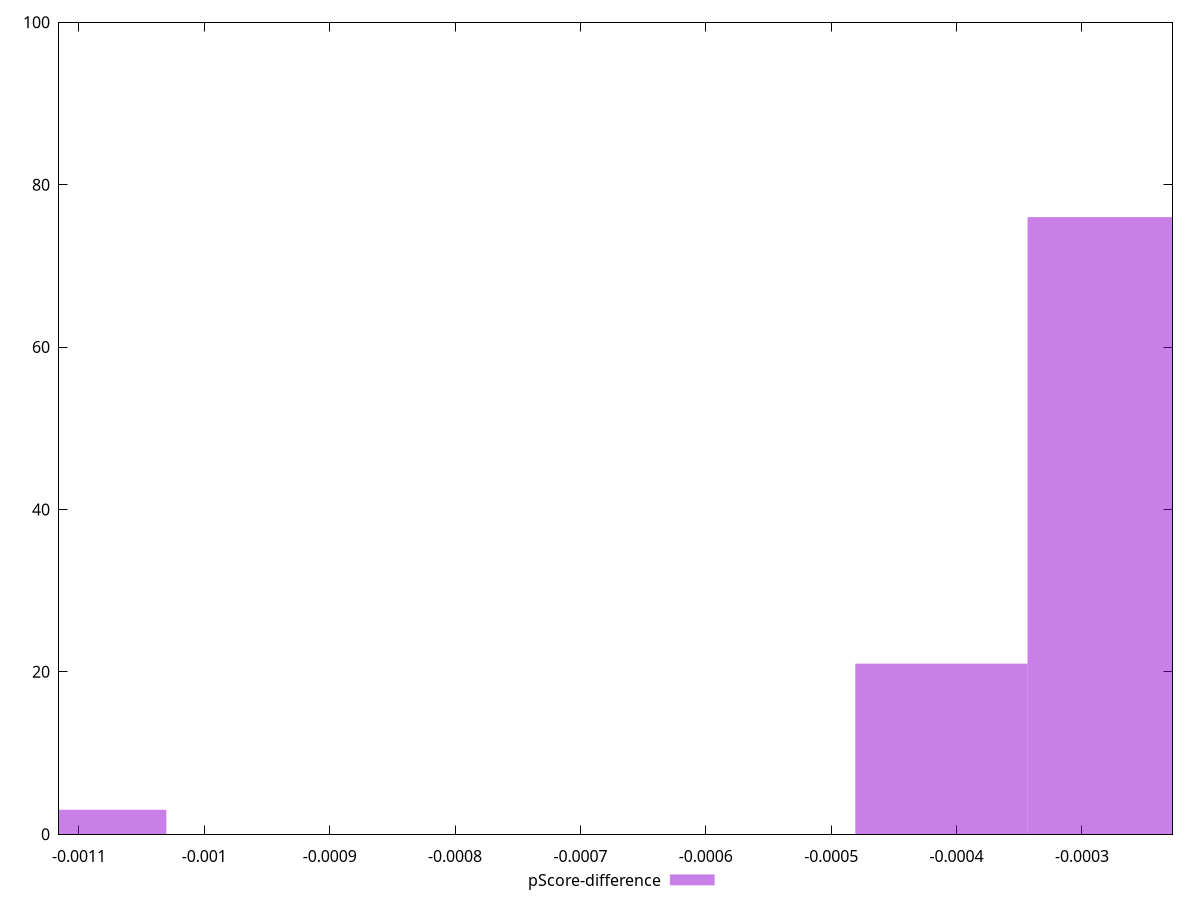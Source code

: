 reset

$pScoreDifference <<EOF
-0.001098954172518084 3
-0.000274738543129521 76
-0.00041210781469428154 21
EOF

set key outside below
set boxwidth 0.0001373692715647605
set xrange [-0.001115884053902727:-0.00022780261255817003]
set yrange [0:100]
set trange [0:100]
set style fill transparent solid 0.5 noborder
set terminal svg size 640, 490 enhanced background rgb 'white'
set output "reports/report_00032_2021-02-25T10-28-15.087Z/interactive/samples/agenda/pScore-difference/histogram.svg"

plot $pScoreDifference title "pScore-difference" with boxes

reset
